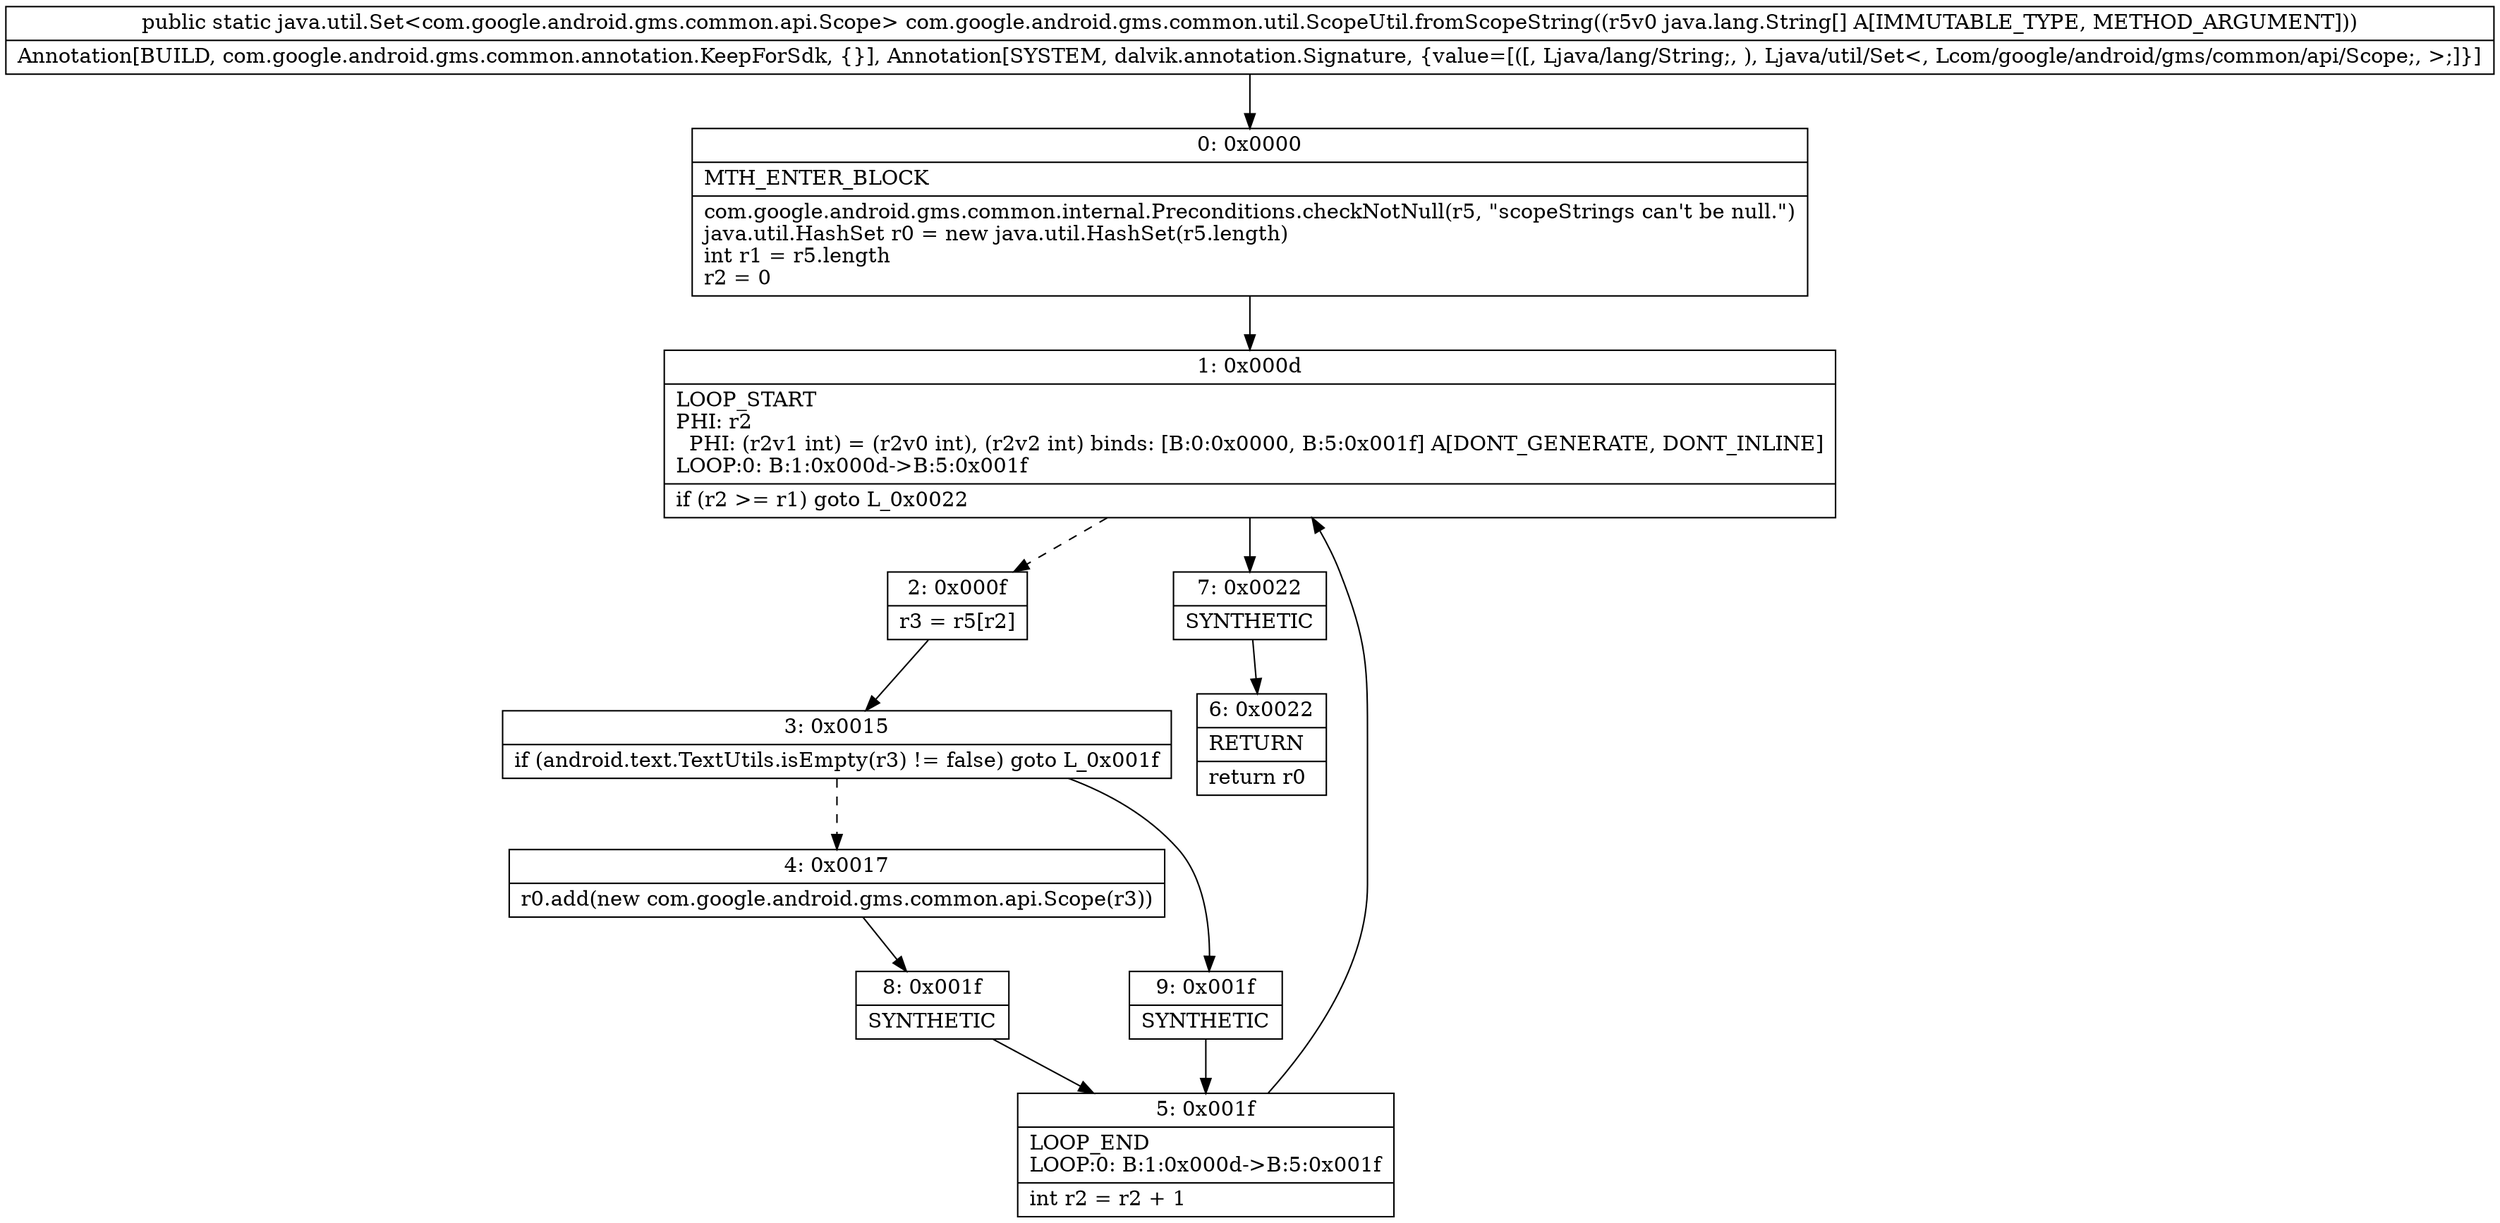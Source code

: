digraph "CFG forcom.google.android.gms.common.util.ScopeUtil.fromScopeString([Ljava\/lang\/String;)Ljava\/util\/Set;" {
Node_0 [shape=record,label="{0\:\ 0x0000|MTH_ENTER_BLOCK\l|com.google.android.gms.common.internal.Preconditions.checkNotNull(r5, \"scopeStrings can't be null.\")\ljava.util.HashSet r0 = new java.util.HashSet(r5.length)\lint r1 = r5.length\lr2 = 0\l}"];
Node_1 [shape=record,label="{1\:\ 0x000d|LOOP_START\lPHI: r2 \l  PHI: (r2v1 int) = (r2v0 int), (r2v2 int) binds: [B:0:0x0000, B:5:0x001f] A[DONT_GENERATE, DONT_INLINE]\lLOOP:0: B:1:0x000d\-\>B:5:0x001f\l|if (r2 \>= r1) goto L_0x0022\l}"];
Node_2 [shape=record,label="{2\:\ 0x000f|r3 = r5[r2]\l}"];
Node_3 [shape=record,label="{3\:\ 0x0015|if (android.text.TextUtils.isEmpty(r3) != false) goto L_0x001f\l}"];
Node_4 [shape=record,label="{4\:\ 0x0017|r0.add(new com.google.android.gms.common.api.Scope(r3))\l}"];
Node_5 [shape=record,label="{5\:\ 0x001f|LOOP_END\lLOOP:0: B:1:0x000d\-\>B:5:0x001f\l|int r2 = r2 + 1\l}"];
Node_6 [shape=record,label="{6\:\ 0x0022|RETURN\l|return r0\l}"];
Node_7 [shape=record,label="{7\:\ 0x0022|SYNTHETIC\l}"];
Node_8 [shape=record,label="{8\:\ 0x001f|SYNTHETIC\l}"];
Node_9 [shape=record,label="{9\:\ 0x001f|SYNTHETIC\l}"];
MethodNode[shape=record,label="{public static java.util.Set\<com.google.android.gms.common.api.Scope\> com.google.android.gms.common.util.ScopeUtil.fromScopeString((r5v0 java.lang.String[] A[IMMUTABLE_TYPE, METHOD_ARGUMENT]))  | Annotation[BUILD, com.google.android.gms.common.annotation.KeepForSdk, \{\}], Annotation[SYSTEM, dalvik.annotation.Signature, \{value=[([, Ljava\/lang\/String;, ), Ljava\/util\/Set\<, Lcom\/google\/android\/gms\/common\/api\/Scope;, \>;]\}]\l}"];
MethodNode -> Node_0;
Node_0 -> Node_1;
Node_1 -> Node_2[style=dashed];
Node_1 -> Node_7;
Node_2 -> Node_3;
Node_3 -> Node_4[style=dashed];
Node_3 -> Node_9;
Node_4 -> Node_8;
Node_5 -> Node_1;
Node_7 -> Node_6;
Node_8 -> Node_5;
Node_9 -> Node_5;
}

